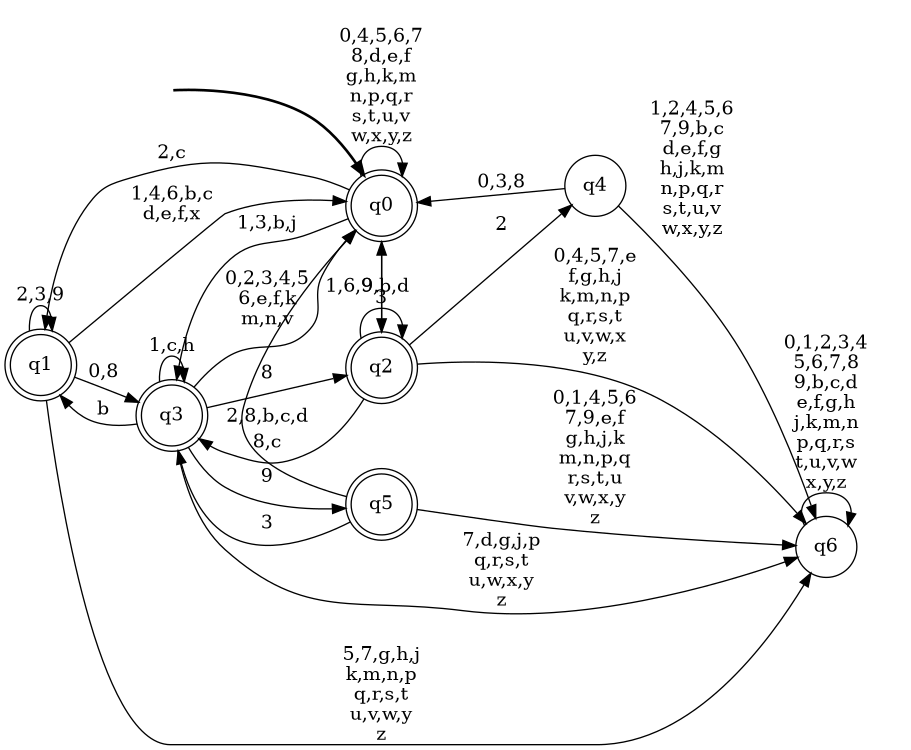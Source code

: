 digraph BlueStar {
__start0 [style = invis, shape = none, label = "", width = 0, height = 0];

rankdir=LR;
size="8,5";

s0 [style="rounded,filled", color="black", fillcolor="white" shape="doublecircle", label="q0"];
s1 [style="rounded,filled", color="black", fillcolor="white" shape="doublecircle", label="q1"];
s2 [style="rounded,filled", color="black", fillcolor="white" shape="doublecircle", label="q2"];
s3 [style="rounded,filled", color="black", fillcolor="white" shape="doublecircle", label="q3"];
s4 [style="filled", color="black", fillcolor="white" shape="circle", label="q4"];
s5 [style="rounded,filled", color="black", fillcolor="white" shape="doublecircle", label="q5"];
s6 [style="filled", color="black", fillcolor="white" shape="circle", label="q6"];
subgraph cluster_main { 
	graph [pad=".75", ranksep="0.15", nodesep="0.15"];
	 style=invis; 
	__start0 -> s0 [penwidth=2];
}
s0 -> s0 [label="0,4,5,6,7\n8,d,e,f\ng,h,k,m\nn,p,q,r\ns,t,u,v\nw,x,y,z"];
s0 -> s1 [label="2,c"];
s0 -> s2 [label="9"];
s0 -> s3 [label="1,3,b,j"];
s1 -> s0 [label="1,4,6,b,c\nd,e,f,x"];
s1 -> s1 [label="2,3,9"];
s1 -> s3 [label="0,8"];
s1 -> s6 [label="5,7,g,h,j\nk,m,n,p\nq,r,s,t\nu,v,w,y\nz"];
s2 -> s0 [label="1,6,9,b,d"];
s2 -> s2 [label="3"];
s2 -> s3 [label="8,c"];
s2 -> s4 [label="2"];
s2 -> s6 [label="0,4,5,7,e\nf,g,h,j\nk,m,n,p\nq,r,s,t\nu,v,w,x\ny,z"];
s3 -> s0 [label="0,2,3,4,5\n6,e,f,k\nm,n,v"];
s3 -> s1 [label="b"];
s3 -> s2 [label="8"];
s3 -> s3 [label="1,c,h"];
s3 -> s5 [label="9"];
s3 -> s6 [label="7,d,g,j,p\nq,r,s,t\nu,w,x,y\nz"];
s4 -> s0 [label="0,3,8"];
s4 -> s6 [label="1,2,4,5,6\n7,9,b,c\nd,e,f,g\nh,j,k,m\nn,p,q,r\ns,t,u,v\nw,x,y,z"];
s5 -> s0 [label="2,8,b,c,d"];
s5 -> s3 [label="3"];
s5 -> s6 [label="0,1,4,5,6\n7,9,e,f\ng,h,j,k\nm,n,p,q\nr,s,t,u\nv,w,x,y\nz"];
s6 -> s6 [label="0,1,2,3,4\n5,6,7,8\n9,b,c,d\ne,f,g,h\nj,k,m,n\np,q,r,s\nt,u,v,w\nx,y,z"];

}